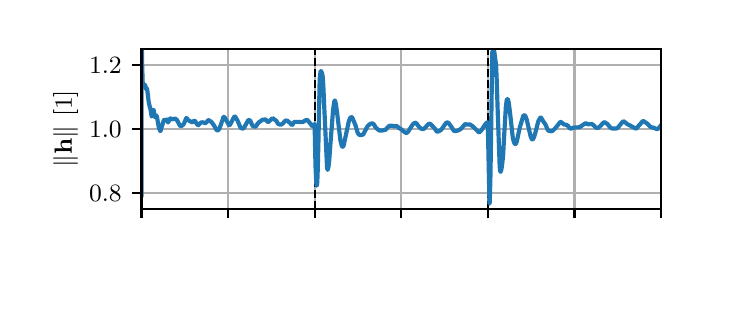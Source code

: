 \begingroup%
\makeatletter%
\begin{pgfpicture}%
\pgfpathrectangle{\pgfpointorigin}{\pgfqpoint{3.39in}{1.356in}}%
\pgfusepath{use as bounding box, clip}%
\begin{pgfscope}%
\pgfsetbuttcap%
\pgfsetmiterjoin%
\definecolor{currentfill}{rgb}{1.0,1.0,1.0}%
\pgfsetfillcolor{currentfill}%
\pgfsetlinewidth{0.0pt}%
\definecolor{currentstroke}{rgb}{1.0,1.0,1.0}%
\pgfsetstrokecolor{currentstroke}%
\pgfsetstrokeopacity{0.0}%
\pgfsetdash{}{0pt}%
\pgfpathmoveto{\pgfqpoint{0.0in}{0.0in}}%
\pgfpathlineto{\pgfqpoint{3.39in}{0.0in}}%
\pgfpathlineto{\pgfqpoint{3.39in}{1.356in}}%
\pgfpathlineto{\pgfqpoint{0.0in}{1.356in}}%
\pgfpathlineto{\pgfqpoint{0.0in}{0.0in}}%
\pgfpathclose%
\pgfusepath{fill}%
\end{pgfscope}%
\begin{pgfscope}%
\pgfsetbuttcap%
\pgfsetmiterjoin%
\definecolor{currentfill}{rgb}{1.0,1.0,1.0}%
\pgfsetfillcolor{currentfill}%
\pgfsetlinewidth{0.0pt}%
\definecolor{currentstroke}{rgb}{0.0,0.0,0.0}%
\pgfsetstrokecolor{currentstroke}%
\pgfsetstrokeopacity{0.0}%
\pgfsetdash{}{0pt}%
\pgfpathmoveto{\pgfqpoint{0.569in}{0.451in}}%
\pgfpathlineto{\pgfqpoint{3.167in}{0.451in}}%
\pgfpathlineto{\pgfqpoint{3.167in}{1.25in}}%
\pgfpathlineto{\pgfqpoint{0.569in}{1.25in}}%
\pgfpathlineto{\pgfqpoint{0.569in}{0.451in}}%
\pgfpathclose%
\pgfusepath{fill}%
\end{pgfscope}%
\begin{pgfscope}%
\pgfpathrectangle{\pgfqpoint{0.569in}{0.451in}}{\pgfqpoint{2.598in}{0.799in}}%
\pgfusepath{clip}%
\pgfsetrectcap%
\pgfsetroundjoin%
\pgfsetlinewidth{0.803pt}%
\definecolor{currentstroke}{rgb}{0.69,0.69,0.69}%
\pgfsetstrokecolor{currentstroke}%
\pgfsetdash{}{0pt}%
\pgfpathmoveto{\pgfqpoint{0.569in}{0.451in}}%
\pgfpathlineto{\pgfqpoint{0.569in}{1.25in}}%
\pgfusepath{stroke}%
\end{pgfscope}%
\begin{pgfscope}%
\pgfsetbuttcap%
\pgfsetroundjoin%
\definecolor{currentfill}{rgb}{0.0,0.0,0.0}%
\pgfsetfillcolor{currentfill}%
\pgfsetlinewidth{0.803pt}%
\definecolor{currentstroke}{rgb}{0.0,0.0,0.0}%
\pgfsetstrokecolor{currentstroke}%
\pgfsetdash{}{0pt}%
\pgfsys@defobject{currentmarker}{\pgfqpoint{0.0in}{-0.049in}}{\pgfqpoint{0.0in}{0.0in}}{%
\pgfpathmoveto{\pgfqpoint{0.0in}{0.0in}}%
\pgfpathlineto{\pgfqpoint{0.0in}{-0.049in}}%
\pgfusepath{stroke,fill}%
}%
\begin{pgfscope}%
\pgfsys@transformshift{0.569in}{0.451in}%
\pgfsys@useobject{currentmarker}{}%
\end{pgfscope}%
\end{pgfscope}%
\begin{pgfscope}%
\pgfpathrectangle{\pgfqpoint{0.569in}{0.451in}}{\pgfqpoint{2.598in}{0.799in}}%
\pgfusepath{clip}%
\pgfsetrectcap%
\pgfsetroundjoin%
\pgfsetlinewidth{0.803pt}%
\definecolor{currentstroke}{rgb}{0.69,0.69,0.69}%
\pgfsetstrokecolor{currentstroke}%
\pgfsetdash{}{0pt}%
\pgfpathmoveto{\pgfqpoint{1.002in}{0.451in}}%
\pgfpathlineto{\pgfqpoint{1.002in}{1.25in}}%
\pgfusepath{stroke}%
\end{pgfscope}%
\begin{pgfscope}%
\pgfsetbuttcap%
\pgfsetroundjoin%
\definecolor{currentfill}{rgb}{0.0,0.0,0.0}%
\pgfsetfillcolor{currentfill}%
\pgfsetlinewidth{0.803pt}%
\definecolor{currentstroke}{rgb}{0.0,0.0,0.0}%
\pgfsetstrokecolor{currentstroke}%
\pgfsetdash{}{0pt}%
\pgfsys@defobject{currentmarker}{\pgfqpoint{0.0in}{-0.049in}}{\pgfqpoint{0.0in}{0.0in}}{%
\pgfpathmoveto{\pgfqpoint{0.0in}{0.0in}}%
\pgfpathlineto{\pgfqpoint{0.0in}{-0.049in}}%
\pgfusepath{stroke,fill}%
}%
\begin{pgfscope}%
\pgfsys@transformshift{1.002in}{0.451in}%
\pgfsys@useobject{currentmarker}{}%
\end{pgfscope}%
\end{pgfscope}%
\begin{pgfscope}%
\pgfpathrectangle{\pgfqpoint{0.569in}{0.451in}}{\pgfqpoint{2.598in}{0.799in}}%
\pgfusepath{clip}%
\pgfsetrectcap%
\pgfsetroundjoin%
\pgfsetlinewidth{0.803pt}%
\definecolor{currentstroke}{rgb}{0.69,0.69,0.69}%
\pgfsetstrokecolor{currentstroke}%
\pgfsetdash{}{0pt}%
\pgfpathmoveto{\pgfqpoint{1.435in}{0.451in}}%
\pgfpathlineto{\pgfqpoint{1.435in}{1.25in}}%
\pgfusepath{stroke}%
\end{pgfscope}%
\begin{pgfscope}%
\pgfsetbuttcap%
\pgfsetroundjoin%
\definecolor{currentfill}{rgb}{0.0,0.0,0.0}%
\pgfsetfillcolor{currentfill}%
\pgfsetlinewidth{0.803pt}%
\definecolor{currentstroke}{rgb}{0.0,0.0,0.0}%
\pgfsetstrokecolor{currentstroke}%
\pgfsetdash{}{0pt}%
\pgfsys@defobject{currentmarker}{\pgfqpoint{0.0in}{-0.049in}}{\pgfqpoint{0.0in}{0.0in}}{%
\pgfpathmoveto{\pgfqpoint{0.0in}{0.0in}}%
\pgfpathlineto{\pgfqpoint{0.0in}{-0.049in}}%
\pgfusepath{stroke,fill}%
}%
\begin{pgfscope}%
\pgfsys@transformshift{1.435in}{0.451in}%
\pgfsys@useobject{currentmarker}{}%
\end{pgfscope}%
\end{pgfscope}%
\begin{pgfscope}%
\pgfpathrectangle{\pgfqpoint{0.569in}{0.451in}}{\pgfqpoint{2.598in}{0.799in}}%
\pgfusepath{clip}%
\pgfsetrectcap%
\pgfsetroundjoin%
\pgfsetlinewidth{0.803pt}%
\definecolor{currentstroke}{rgb}{0.69,0.69,0.69}%
\pgfsetstrokecolor{currentstroke}%
\pgfsetdash{}{0pt}%
\pgfpathmoveto{\pgfqpoint{1.868in}{0.451in}}%
\pgfpathlineto{\pgfqpoint{1.868in}{1.25in}}%
\pgfusepath{stroke}%
\end{pgfscope}%
\begin{pgfscope}%
\pgfsetbuttcap%
\pgfsetroundjoin%
\definecolor{currentfill}{rgb}{0.0,0.0,0.0}%
\pgfsetfillcolor{currentfill}%
\pgfsetlinewidth{0.803pt}%
\definecolor{currentstroke}{rgb}{0.0,0.0,0.0}%
\pgfsetstrokecolor{currentstroke}%
\pgfsetdash{}{0pt}%
\pgfsys@defobject{currentmarker}{\pgfqpoint{0.0in}{-0.049in}}{\pgfqpoint{0.0in}{0.0in}}{%
\pgfpathmoveto{\pgfqpoint{0.0in}{0.0in}}%
\pgfpathlineto{\pgfqpoint{0.0in}{-0.049in}}%
\pgfusepath{stroke,fill}%
}%
\begin{pgfscope}%
\pgfsys@transformshift{1.868in}{0.451in}%
\pgfsys@useobject{currentmarker}{}%
\end{pgfscope}%
\end{pgfscope}%
\begin{pgfscope}%
\pgfpathrectangle{\pgfqpoint{0.569in}{0.451in}}{\pgfqpoint{2.598in}{0.799in}}%
\pgfusepath{clip}%
\pgfsetrectcap%
\pgfsetroundjoin%
\pgfsetlinewidth{0.803pt}%
\definecolor{currentstroke}{rgb}{0.69,0.69,0.69}%
\pgfsetstrokecolor{currentstroke}%
\pgfsetdash{}{0pt}%
\pgfpathmoveto{\pgfqpoint{2.301in}{0.451in}}%
\pgfpathlineto{\pgfqpoint{2.301in}{1.25in}}%
\pgfusepath{stroke}%
\end{pgfscope}%
\begin{pgfscope}%
\pgfsetbuttcap%
\pgfsetroundjoin%
\definecolor{currentfill}{rgb}{0.0,0.0,0.0}%
\pgfsetfillcolor{currentfill}%
\pgfsetlinewidth{0.803pt}%
\definecolor{currentstroke}{rgb}{0.0,0.0,0.0}%
\pgfsetstrokecolor{currentstroke}%
\pgfsetdash{}{0pt}%
\pgfsys@defobject{currentmarker}{\pgfqpoint{0.0in}{-0.049in}}{\pgfqpoint{0.0in}{0.0in}}{%
\pgfpathmoveto{\pgfqpoint{0.0in}{0.0in}}%
\pgfpathlineto{\pgfqpoint{0.0in}{-0.049in}}%
\pgfusepath{stroke,fill}%
}%
\begin{pgfscope}%
\pgfsys@transformshift{2.301in}{0.451in}%
\pgfsys@useobject{currentmarker}{}%
\end{pgfscope}%
\end{pgfscope}%
\begin{pgfscope}%
\pgfpathrectangle{\pgfqpoint{0.569in}{0.451in}}{\pgfqpoint{2.598in}{0.799in}}%
\pgfusepath{clip}%
\pgfsetrectcap%
\pgfsetroundjoin%
\pgfsetlinewidth{0.803pt}%
\definecolor{currentstroke}{rgb}{0.69,0.69,0.69}%
\pgfsetstrokecolor{currentstroke}%
\pgfsetdash{}{0pt}%
\pgfpathmoveto{\pgfqpoint{2.734in}{0.451in}}%
\pgfpathlineto{\pgfqpoint{2.734in}{1.25in}}%
\pgfusepath{stroke}%
\end{pgfscope}%
\begin{pgfscope}%
\pgfsetbuttcap%
\pgfsetroundjoin%
\definecolor{currentfill}{rgb}{0.0,0.0,0.0}%
\pgfsetfillcolor{currentfill}%
\pgfsetlinewidth{0.803pt}%
\definecolor{currentstroke}{rgb}{0.0,0.0,0.0}%
\pgfsetstrokecolor{currentstroke}%
\pgfsetdash{}{0pt}%
\pgfsys@defobject{currentmarker}{\pgfqpoint{0.0in}{-0.049in}}{\pgfqpoint{0.0in}{0.0in}}{%
\pgfpathmoveto{\pgfqpoint{0.0in}{0.0in}}%
\pgfpathlineto{\pgfqpoint{0.0in}{-0.049in}}%
\pgfusepath{stroke,fill}%
}%
\begin{pgfscope}%
\pgfsys@transformshift{2.734in}{0.451in}%
\pgfsys@useobject{currentmarker}{}%
\end{pgfscope}%
\end{pgfscope}%
\begin{pgfscope}%
\pgfpathrectangle{\pgfqpoint{0.569in}{0.451in}}{\pgfqpoint{2.598in}{0.799in}}%
\pgfusepath{clip}%
\pgfsetrectcap%
\pgfsetroundjoin%
\pgfsetlinewidth{0.803pt}%
\definecolor{currentstroke}{rgb}{0.69,0.69,0.69}%
\pgfsetstrokecolor{currentstroke}%
\pgfsetdash{}{0pt}%
\pgfpathmoveto{\pgfqpoint{3.167in}{0.451in}}%
\pgfpathlineto{\pgfqpoint{3.167in}{1.25in}}%
\pgfusepath{stroke}%
\end{pgfscope}%
\begin{pgfscope}%
\pgfsetbuttcap%
\pgfsetroundjoin%
\definecolor{currentfill}{rgb}{0.0,0.0,0.0}%
\pgfsetfillcolor{currentfill}%
\pgfsetlinewidth{0.803pt}%
\definecolor{currentstroke}{rgb}{0.0,0.0,0.0}%
\pgfsetstrokecolor{currentstroke}%
\pgfsetdash{}{0pt}%
\pgfsys@defobject{currentmarker}{\pgfqpoint{0.0in}{-0.049in}}{\pgfqpoint{0.0in}{0.0in}}{%
\pgfpathmoveto{\pgfqpoint{0.0in}{0.0in}}%
\pgfpathlineto{\pgfqpoint{0.0in}{-0.049in}}%
\pgfusepath{stroke,fill}%
}%
\begin{pgfscope}%
\pgfsys@transformshift{3.167in}{0.451in}%
\pgfsys@useobject{currentmarker}{}%
\end{pgfscope}%
\end{pgfscope}%
\begin{pgfscope}%
\pgfpathrectangle{\pgfqpoint{0.569in}{0.451in}}{\pgfqpoint{2.598in}{0.799in}}%
\pgfusepath{clip}%
\pgfsetrectcap%
\pgfsetroundjoin%
\pgfsetlinewidth{0.803pt}%
\definecolor{currentstroke}{rgb}{0.69,0.69,0.69}%
\pgfsetstrokecolor{currentstroke}%
\pgfsetdash{}{0pt}%
\pgfpathmoveto{\pgfqpoint{0.569in}{0.531in}}%
\pgfpathlineto{\pgfqpoint{3.167in}{0.531in}}%
\pgfusepath{stroke}%
\end{pgfscope}%
\begin{pgfscope}%
\pgfsetbuttcap%
\pgfsetroundjoin%
\definecolor{currentfill}{rgb}{0.0,0.0,0.0}%
\pgfsetfillcolor{currentfill}%
\pgfsetlinewidth{0.803pt}%
\definecolor{currentstroke}{rgb}{0.0,0.0,0.0}%
\pgfsetstrokecolor{currentstroke}%
\pgfsetdash{}{0pt}%
\pgfsys@defobject{currentmarker}{\pgfqpoint{-0.049in}{0.0in}}{\pgfqpoint{-0.0in}{0.0in}}{%
\pgfpathmoveto{\pgfqpoint{-0.0in}{0.0in}}%
\pgfpathlineto{\pgfqpoint{-0.049in}{0.0in}}%
\pgfusepath{stroke,fill}%
}%
\begin{pgfscope}%
\pgfsys@transformshift{0.569in}{0.531in}%
\pgfsys@useobject{currentmarker}{}%
\end{pgfscope}%
\end{pgfscope}%
\begin{pgfscope}%
\definecolor{textcolor}{rgb}{0.0,0.0,0.0}%
\pgfsetstrokecolor{textcolor}%
\pgfsetfillcolor{textcolor}%
\pgftext[x=0.307in, y=0.488in, left, base]{\color{textcolor}\rmfamily\fontsize{9.0}{10.8}\selectfont \(\displaystyle {0.8}\)}%
\end{pgfscope}%
\begin{pgfscope}%
\pgfpathrectangle{\pgfqpoint{0.569in}{0.451in}}{\pgfqpoint{2.598in}{0.799in}}%
\pgfusepath{clip}%
\pgfsetrectcap%
\pgfsetroundjoin%
\pgfsetlinewidth{0.803pt}%
\definecolor{currentstroke}{rgb}{0.69,0.69,0.69}%
\pgfsetstrokecolor{currentstroke}%
\pgfsetdash{}{0pt}%
\pgfpathmoveto{\pgfqpoint{0.569in}{0.851in}}%
\pgfpathlineto{\pgfqpoint{3.167in}{0.851in}}%
\pgfusepath{stroke}%
\end{pgfscope}%
\begin{pgfscope}%
\pgfsetbuttcap%
\pgfsetroundjoin%
\definecolor{currentfill}{rgb}{0.0,0.0,0.0}%
\pgfsetfillcolor{currentfill}%
\pgfsetlinewidth{0.803pt}%
\definecolor{currentstroke}{rgb}{0.0,0.0,0.0}%
\pgfsetstrokecolor{currentstroke}%
\pgfsetdash{}{0pt}%
\pgfsys@defobject{currentmarker}{\pgfqpoint{-0.049in}{0.0in}}{\pgfqpoint{-0.0in}{0.0in}}{%
\pgfpathmoveto{\pgfqpoint{-0.0in}{0.0in}}%
\pgfpathlineto{\pgfqpoint{-0.049in}{0.0in}}%
\pgfusepath{stroke,fill}%
}%
\begin{pgfscope}%
\pgfsys@transformshift{0.569in}{0.851in}%
\pgfsys@useobject{currentmarker}{}%
\end{pgfscope}%
\end{pgfscope}%
\begin{pgfscope}%
\definecolor{textcolor}{rgb}{0.0,0.0,0.0}%
\pgfsetstrokecolor{textcolor}%
\pgfsetfillcolor{textcolor}%
\pgftext[x=0.307in, y=0.807in, left, base]{\color{textcolor}\rmfamily\fontsize{9.0}{10.8}\selectfont \(\displaystyle {1.0}\)}%
\end{pgfscope}%
\begin{pgfscope}%
\pgfpathrectangle{\pgfqpoint{0.569in}{0.451in}}{\pgfqpoint{2.598in}{0.799in}}%
\pgfusepath{clip}%
\pgfsetrectcap%
\pgfsetroundjoin%
\pgfsetlinewidth{0.803pt}%
\definecolor{currentstroke}{rgb}{0.69,0.69,0.69}%
\pgfsetstrokecolor{currentstroke}%
\pgfsetdash{}{0pt}%
\pgfpathmoveto{\pgfqpoint{0.569in}{1.17in}}%
\pgfpathlineto{\pgfqpoint{3.167in}{1.17in}}%
\pgfusepath{stroke}%
\end{pgfscope}%
\begin{pgfscope}%
\pgfsetbuttcap%
\pgfsetroundjoin%
\definecolor{currentfill}{rgb}{0.0,0.0,0.0}%
\pgfsetfillcolor{currentfill}%
\pgfsetlinewidth{0.803pt}%
\definecolor{currentstroke}{rgb}{0.0,0.0,0.0}%
\pgfsetstrokecolor{currentstroke}%
\pgfsetdash{}{0pt}%
\pgfsys@defobject{currentmarker}{\pgfqpoint{-0.049in}{0.0in}}{\pgfqpoint{-0.0in}{0.0in}}{%
\pgfpathmoveto{\pgfqpoint{-0.0in}{0.0in}}%
\pgfpathlineto{\pgfqpoint{-0.049in}{0.0in}}%
\pgfusepath{stroke,fill}%
}%
\begin{pgfscope}%
\pgfsys@transformshift{0.569in}{1.17in}%
\pgfsys@useobject{currentmarker}{}%
\end{pgfscope}%
\end{pgfscope}%
\begin{pgfscope}%
\definecolor{textcolor}{rgb}{0.0,0.0,0.0}%
\pgfsetstrokecolor{textcolor}%
\pgfsetfillcolor{textcolor}%
\pgftext[x=0.307in, y=1.127in, left, base]{\color{textcolor}\rmfamily\fontsize{9.0}{10.8}\selectfont \(\displaystyle {1.2}\)}%
\end{pgfscope}%
\begin{pgfscope}%
\definecolor{textcolor}{rgb}{0.0,0.0,0.0}%
\pgfsetstrokecolor{textcolor}%
\pgfsetfillcolor{textcolor}%
\pgftext[x=0.252in,y=0.851in,,bottom,rotate=90.0]{\color{textcolor}\rmfamily\fontsize{9.0}{10.8}\selectfont \(\displaystyle \|\mathbf{h}\|\) [1]}%
\end{pgfscope}%
\begin{pgfscope}%
\pgfpathrectangle{\pgfqpoint{0.569in}{0.451in}}{\pgfqpoint{2.598in}{0.799in}}%
\pgfusepath{clip}%
\pgfsetbuttcap%
\pgfsetroundjoin%
\pgfsetlinewidth{0.753pt}%
\definecolor{currentstroke}{rgb}{0.0,0.0,0.0}%
\pgfsetstrokecolor{currentstroke}%
\pgfsetdash{{2.775pt}{1.2pt}}{0.0pt}%
\pgfpathmoveto{\pgfqpoint{1.435in}{0.451in}}%
\pgfpathlineto{\pgfqpoint{1.435in}{1.25in}}%
\pgfusepath{stroke}%
\end{pgfscope}%
\begin{pgfscope}%
\pgfpathrectangle{\pgfqpoint{0.569in}{0.451in}}{\pgfqpoint{2.598in}{0.799in}}%
\pgfusepath{clip}%
\pgfsetbuttcap%
\pgfsetroundjoin%
\pgfsetlinewidth{0.753pt}%
\definecolor{currentstroke}{rgb}{0.0,0.0,0.0}%
\pgfsetstrokecolor{currentstroke}%
\pgfsetdash{{2.775pt}{1.2pt}}{0.0pt}%
\pgfpathmoveto{\pgfqpoint{2.301in}{0.451in}}%
\pgfpathlineto{\pgfqpoint{2.301in}{1.25in}}%
\pgfusepath{stroke}%
\end{pgfscope}%
\begin{pgfscope}%
\pgfpathrectangle{\pgfqpoint{0.569in}{0.451in}}{\pgfqpoint{2.598in}{0.799in}}%
\pgfusepath{clip}%
\pgfsetrectcap%
\pgfsetroundjoin%
\pgfsetlinewidth{1.506pt}%
\definecolor{currentstroke}{rgb}{0.122,0.467,0.706}%
\pgfsetstrokecolor{currentstroke}%
\pgfsetdash{}{0pt}%
\pgfpathmoveto{\pgfqpoint{0.569in}{0.855in}}%
\pgfpathlineto{\pgfqpoint{0.569in}{0.512in}}%
\pgfpathlineto{\pgfqpoint{0.57in}{1.17in}}%
\pgfpathlineto{\pgfqpoint{0.571in}{1.248in}}%
\pgfpathlineto{\pgfqpoint{0.572in}{1.199in}}%
\pgfpathlineto{\pgfqpoint{0.572in}{1.184in}}%
\pgfpathlineto{\pgfqpoint{0.575in}{1.082in}}%
\pgfpathlineto{\pgfqpoint{0.575in}{1.084in}}%
\pgfpathlineto{\pgfqpoint{0.576in}{1.078in}}%
\pgfpathlineto{\pgfqpoint{0.576in}{1.078in}}%
\pgfpathlineto{\pgfqpoint{0.579in}{1.066in}}%
\pgfpathlineto{\pgfqpoint{0.579in}{1.066in}}%
\pgfpathlineto{\pgfqpoint{0.583in}{1.071in}}%
\pgfpathlineto{\pgfqpoint{0.583in}{1.071in}}%
\pgfpathlineto{\pgfqpoint{0.585in}{1.07in}}%
\pgfpathlineto{\pgfqpoint{0.588in}{1.068in}}%
\pgfpathlineto{\pgfqpoint{0.593in}{1.047in}}%
\pgfpathlineto{\pgfqpoint{0.594in}{1.05in}}%
\pgfpathlineto{\pgfqpoint{0.596in}{1.054in}}%
\pgfpathlineto{\pgfqpoint{0.596in}{1.053in}}%
\pgfpathlineto{\pgfqpoint{0.598in}{1.044in}}%
\pgfpathlineto{\pgfqpoint{0.605in}{0.985in}}%
\pgfpathlineto{\pgfqpoint{0.609in}{0.967in}}%
\pgfpathlineto{\pgfqpoint{0.613in}{0.953in}}%
\pgfpathlineto{\pgfqpoint{0.62in}{0.912in}}%
\pgfpathlineto{\pgfqpoint{0.622in}{0.914in}}%
\pgfpathlineto{\pgfqpoint{0.625in}{0.929in}}%
\pgfpathlineto{\pgfqpoint{0.629in}{0.945in}}%
\pgfpathlineto{\pgfqpoint{0.63in}{0.944in}}%
\pgfpathlineto{\pgfqpoint{0.63in}{0.944in}}%
\pgfpathlineto{\pgfqpoint{0.632in}{0.933in}}%
\pgfpathlineto{\pgfqpoint{0.636in}{0.909in}}%
\pgfpathlineto{\pgfqpoint{0.638in}{0.91in}}%
\pgfpathlineto{\pgfqpoint{0.642in}{0.915in}}%
\pgfpathlineto{\pgfqpoint{0.644in}{0.917in}}%
\pgfpathlineto{\pgfqpoint{0.644in}{0.916in}}%
\pgfpathlineto{\pgfqpoint{0.646in}{0.912in}}%
\pgfpathlineto{\pgfqpoint{0.656in}{0.855in}}%
\pgfpathlineto{\pgfqpoint{0.663in}{0.839in}}%
\pgfpathlineto{\pgfqpoint{0.665in}{0.841in}}%
\pgfpathlineto{\pgfqpoint{0.667in}{0.849in}}%
\pgfpathlineto{\pgfqpoint{0.681in}{0.894in}}%
\pgfpathlineto{\pgfqpoint{0.683in}{0.895in}}%
\pgfpathlineto{\pgfqpoint{0.683in}{0.895in}}%
\pgfpathlineto{\pgfqpoint{0.689in}{0.893in}}%
\pgfpathlineto{\pgfqpoint{0.695in}{0.897in}}%
\pgfpathlineto{\pgfqpoint{0.696in}{0.895in}}%
\pgfpathlineto{\pgfqpoint{0.702in}{0.882in}}%
\pgfpathlineto{\pgfqpoint{0.702in}{0.882in}}%
\pgfpathlineto{\pgfqpoint{0.705in}{0.888in}}%
\pgfpathlineto{\pgfqpoint{0.712in}{0.902in}}%
\pgfpathlineto{\pgfqpoint{0.715in}{0.902in}}%
\pgfpathlineto{\pgfqpoint{0.722in}{0.898in}}%
\pgfpathlineto{\pgfqpoint{0.738in}{0.901in}}%
\pgfpathlineto{\pgfqpoint{0.746in}{0.895in}}%
\pgfpathlineto{\pgfqpoint{0.749in}{0.889in}}%
\pgfpathlineto{\pgfqpoint{0.76in}{0.868in}}%
\pgfpathlineto{\pgfqpoint{0.763in}{0.865in}}%
\pgfpathlineto{\pgfqpoint{0.767in}{0.864in}}%
\pgfpathlineto{\pgfqpoint{0.773in}{0.867in}}%
\pgfpathlineto{\pgfqpoint{0.78in}{0.873in}}%
\pgfpathlineto{\pgfqpoint{0.793in}{0.904in}}%
\pgfpathlineto{\pgfqpoint{0.795in}{0.903in}}%
\pgfpathlineto{\pgfqpoint{0.805in}{0.892in}}%
\pgfpathlineto{\pgfqpoint{0.823in}{0.882in}}%
\pgfpathlineto{\pgfqpoint{0.829in}{0.889in}}%
\pgfpathlineto{\pgfqpoint{0.834in}{0.89in}}%
\pgfpathlineto{\pgfqpoint{0.837in}{0.889in}}%
\pgfpathlineto{\pgfqpoint{0.844in}{0.878in}}%
\pgfpathlineto{\pgfqpoint{0.851in}{0.868in}}%
\pgfpathlineto{\pgfqpoint{0.854in}{0.869in}}%
\pgfpathlineto{\pgfqpoint{0.867in}{0.882in}}%
\pgfpathlineto{\pgfqpoint{0.877in}{0.883in}}%
\pgfpathlineto{\pgfqpoint{0.887in}{0.878in}}%
\pgfpathlineto{\pgfqpoint{0.892in}{0.881in}}%
\pgfpathlineto{\pgfqpoint{0.896in}{0.885in}}%
\pgfpathlineto{\pgfqpoint{0.902in}{0.893in}}%
\pgfpathlineto{\pgfqpoint{0.906in}{0.893in}}%
\pgfpathlineto{\pgfqpoint{0.909in}{0.891in}}%
\pgfpathlineto{\pgfqpoint{0.914in}{0.888in}}%
\pgfpathlineto{\pgfqpoint{0.921in}{0.882in}}%
\pgfpathlineto{\pgfqpoint{0.933in}{0.865in}}%
\pgfpathlineto{\pgfqpoint{0.943in}{0.846in}}%
\pgfpathlineto{\pgfqpoint{0.949in}{0.842in}}%
\pgfpathlineto{\pgfqpoint{0.952in}{0.843in}}%
\pgfpathlineto{\pgfqpoint{0.958in}{0.85in}}%
\pgfpathlineto{\pgfqpoint{0.963in}{0.863in}}%
\pgfpathlineto{\pgfqpoint{0.979in}{0.909in}}%
\pgfpathlineto{\pgfqpoint{0.982in}{0.91in}}%
\pgfpathlineto{\pgfqpoint{0.985in}{0.907in}}%
\pgfpathlineto{\pgfqpoint{1.007in}{0.868in}}%
\pgfpathlineto{\pgfqpoint{1.01in}{0.869in}}%
\pgfpathlineto{\pgfqpoint{1.015in}{0.876in}}%
\pgfpathlineto{\pgfqpoint{1.025in}{0.896in}}%
\pgfpathlineto{\pgfqpoint{1.032in}{0.909in}}%
\pgfpathlineto{\pgfqpoint{1.035in}{0.912in}}%
\pgfpathlineto{\pgfqpoint{1.038in}{0.911in}}%
\pgfpathlineto{\pgfqpoint{1.041in}{0.905in}}%
\pgfpathlineto{\pgfqpoint{1.049in}{0.892in}}%
\pgfpathlineto{\pgfqpoint{1.054in}{0.88in}}%
\pgfpathlineto{\pgfqpoint{1.063in}{0.859in}}%
\pgfpathlineto{\pgfqpoint{1.067in}{0.854in}}%
\pgfpathlineto{\pgfqpoint{1.077in}{0.851in}}%
\pgfpathlineto{\pgfqpoint{1.082in}{0.856in}}%
\pgfpathlineto{\pgfqpoint{1.103in}{0.894in}}%
\pgfpathlineto{\pgfqpoint{1.106in}{0.894in}}%
\pgfpathlineto{\pgfqpoint{1.113in}{0.891in}}%
\pgfpathlineto{\pgfqpoint{1.118in}{0.879in}}%
\pgfpathlineto{\pgfqpoint{1.124in}{0.866in}}%
\pgfpathlineto{\pgfqpoint{1.127in}{0.864in}}%
\pgfpathlineto{\pgfqpoint{1.131in}{0.862in}}%
\pgfpathlineto{\pgfqpoint{1.136in}{0.861in}}%
\pgfpathlineto{\pgfqpoint{1.142in}{0.863in}}%
\pgfpathlineto{\pgfqpoint{1.147in}{0.872in}}%
\pgfpathlineto{\pgfqpoint{1.155in}{0.882in}}%
\pgfpathlineto{\pgfqpoint{1.175in}{0.896in}}%
\pgfpathlineto{\pgfqpoint{1.191in}{0.897in}}%
\pgfpathlineto{\pgfqpoint{1.194in}{0.891in}}%
\pgfpathlineto{\pgfqpoint{1.201in}{0.884in}}%
\pgfpathlineto{\pgfqpoint{1.204in}{0.885in}}%
\pgfpathlineto{\pgfqpoint{1.225in}{0.904in}}%
\pgfpathlineto{\pgfqpoint{1.232in}{0.898in}}%
\pgfpathlineto{\pgfqpoint{1.238in}{0.894in}}%
\pgfpathlineto{\pgfqpoint{1.242in}{0.891in}}%
\pgfpathlineto{\pgfqpoint{1.245in}{0.887in}}%
\pgfpathlineto{\pgfqpoint{1.252in}{0.875in}}%
\pgfpathlineto{\pgfqpoint{1.26in}{0.872in}}%
\pgfpathlineto{\pgfqpoint{1.267in}{0.871in}}%
\pgfpathlineto{\pgfqpoint{1.276in}{0.877in}}%
\pgfpathlineto{\pgfqpoint{1.287in}{0.89in}}%
\pgfpathlineto{\pgfqpoint{1.29in}{0.892in}}%
\pgfpathlineto{\pgfqpoint{1.299in}{0.89in}}%
\pgfpathlineto{\pgfqpoint{1.311in}{0.88in}}%
\pgfpathlineto{\pgfqpoint{1.321in}{0.869in}}%
\pgfpathlineto{\pgfqpoint{1.324in}{0.871in}}%
\pgfpathlineto{\pgfqpoint{1.331in}{0.883in}}%
\pgfpathlineto{\pgfqpoint{1.335in}{0.885in}}%
\pgfpathlineto{\pgfqpoint{1.353in}{0.885in}}%
\pgfpathlineto{\pgfqpoint{1.362in}{0.884in}}%
\pgfpathlineto{\pgfqpoint{1.371in}{0.885in}}%
\pgfpathlineto{\pgfqpoint{1.376in}{0.884in}}%
\pgfpathlineto{\pgfqpoint{1.384in}{0.89in}}%
\pgfpathlineto{\pgfqpoint{1.39in}{0.893in}}%
\pgfpathlineto{\pgfqpoint{1.393in}{0.894in}}%
\pgfpathlineto{\pgfqpoint{1.398in}{0.895in}}%
\pgfpathlineto{\pgfqpoint{1.418in}{0.87in}}%
\pgfpathlineto{\pgfqpoint{1.422in}{0.863in}}%
\pgfpathlineto{\pgfqpoint{1.426in}{0.865in}}%
\pgfpathlineto{\pgfqpoint{1.434in}{0.874in}}%
\pgfpathlineto{\pgfqpoint{1.434in}{0.873in}}%
\pgfpathlineto{\pgfqpoint{1.435in}{0.856in}}%
\pgfpathlineto{\pgfqpoint{1.439in}{0.667in}}%
\pgfpathlineto{\pgfqpoint{1.443in}{0.577in}}%
\pgfpathlineto{\pgfqpoint{1.445in}{0.566in}}%
\pgfpathlineto{\pgfqpoint{1.445in}{0.566in}}%
\pgfpathlineto{\pgfqpoint{1.446in}{0.568in}}%
\pgfpathlineto{\pgfqpoint{1.448in}{0.583in}}%
\pgfpathlineto{\pgfqpoint{1.45in}{0.635in}}%
\pgfpathlineto{\pgfqpoint{1.454in}{0.796in}}%
\pgfpathlineto{\pgfqpoint{1.46in}{1.099in}}%
\pgfpathlineto{\pgfqpoint{1.464in}{1.134in}}%
\pgfpathlineto{\pgfqpoint{1.466in}{1.139in}}%
\pgfpathlineto{\pgfqpoint{1.466in}{1.139in}}%
\pgfpathlineto{\pgfqpoint{1.468in}{1.137in}}%
\pgfpathlineto{\pgfqpoint{1.472in}{1.129in}}%
\pgfpathlineto{\pgfqpoint{1.475in}{1.112in}}%
\pgfpathlineto{\pgfqpoint{1.478in}{1.072in}}%
\pgfpathlineto{\pgfqpoint{1.483in}{0.956in}}%
\pgfpathlineto{\pgfqpoint{1.497in}{0.654in}}%
\pgfpathlineto{\pgfqpoint{1.5in}{0.645in}}%
\pgfpathlineto{\pgfqpoint{1.501in}{0.648in}}%
\pgfpathlineto{\pgfqpoint{1.504in}{0.66in}}%
\pgfpathlineto{\pgfqpoint{1.508in}{0.696in}}%
\pgfpathlineto{\pgfqpoint{1.514in}{0.778in}}%
\pgfpathlineto{\pgfqpoint{1.527in}{0.946in}}%
\pgfpathlineto{\pgfqpoint{1.533in}{0.987in}}%
\pgfpathlineto{\pgfqpoint{1.536in}{0.992in}}%
\pgfpathlineto{\pgfqpoint{1.537in}{0.99in}}%
\pgfpathlineto{\pgfqpoint{1.541in}{0.974in}}%
\pgfpathlineto{\pgfqpoint{1.548in}{0.923in}}%
\pgfpathlineto{\pgfqpoint{1.564in}{0.79in}}%
\pgfpathlineto{\pgfqpoint{1.571in}{0.764in}}%
\pgfpathlineto{\pgfqpoint{1.574in}{0.761in}}%
\pgfpathlineto{\pgfqpoint{1.577in}{0.761in}}%
\pgfpathlineto{\pgfqpoint{1.58in}{0.767in}}%
\pgfpathlineto{\pgfqpoint{1.585in}{0.791in}}%
\pgfpathlineto{\pgfqpoint{1.606in}{0.889in}}%
\pgfpathlineto{\pgfqpoint{1.612in}{0.904in}}%
\pgfpathlineto{\pgfqpoint{1.618in}{0.909in}}%
\pgfpathlineto{\pgfqpoint{1.621in}{0.908in}}%
\pgfpathlineto{\pgfqpoint{1.625in}{0.902in}}%
\pgfpathlineto{\pgfqpoint{1.64in}{0.865in}}%
\pgfpathlineto{\pgfqpoint{1.65in}{0.83in}}%
\pgfpathlineto{\pgfqpoint{1.655in}{0.823in}}%
\pgfpathlineto{\pgfqpoint{1.661in}{0.819in}}%
\pgfpathlineto{\pgfqpoint{1.664in}{0.819in}}%
\pgfpathlineto{\pgfqpoint{1.675in}{0.821in}}%
\pgfpathlineto{\pgfqpoint{1.679in}{0.824in}}%
\pgfpathlineto{\pgfqpoint{1.685in}{0.836in}}%
\pgfpathlineto{\pgfqpoint{1.699in}{0.863in}}%
\pgfpathlineto{\pgfqpoint{1.702in}{0.866in}}%
\pgfpathlineto{\pgfqpoint{1.713in}{0.875in}}%
\pgfpathlineto{\pgfqpoint{1.722in}{0.878in}}%
\pgfpathlineto{\pgfqpoint{1.725in}{0.877in}}%
\pgfpathlineto{\pgfqpoint{1.731in}{0.872in}}%
\pgfpathlineto{\pgfqpoint{1.741in}{0.856in}}%
\pgfpathlineto{\pgfqpoint{1.757in}{0.842in}}%
\pgfpathlineto{\pgfqpoint{1.772in}{0.842in}}%
\pgfpathlineto{\pgfqpoint{1.775in}{0.842in}}%
\pgfpathlineto{\pgfqpoint{1.78in}{0.844in}}%
\pgfpathlineto{\pgfqpoint{1.785in}{0.844in}}%
\pgfpathlineto{\pgfqpoint{1.79in}{0.846in}}%
\pgfpathlineto{\pgfqpoint{1.797in}{0.855in}}%
\pgfpathlineto{\pgfqpoint{1.805in}{0.863in}}%
\pgfpathlineto{\pgfqpoint{1.812in}{0.866in}}%
\pgfpathlineto{\pgfqpoint{1.82in}{0.866in}}%
\pgfpathlineto{\pgfqpoint{1.832in}{0.863in}}%
\pgfpathlineto{\pgfqpoint{1.838in}{0.864in}}%
\pgfpathlineto{\pgfqpoint{1.845in}{0.864in}}%
\pgfpathlineto{\pgfqpoint{1.848in}{0.862in}}%
\pgfpathlineto{\pgfqpoint{1.855in}{0.855in}}%
\pgfpathlineto{\pgfqpoint{1.861in}{0.852in}}%
\pgfpathlineto{\pgfqpoint{1.868in}{0.848in}}%
\pgfpathlineto{\pgfqpoint{1.871in}{0.845in}}%
\pgfpathlineto{\pgfqpoint{1.887in}{0.832in}}%
\pgfpathlineto{\pgfqpoint{1.894in}{0.83in}}%
\pgfpathlineto{\pgfqpoint{1.897in}{0.831in}}%
\pgfpathlineto{\pgfqpoint{1.902in}{0.836in}}%
\pgfpathlineto{\pgfqpoint{1.906in}{0.842in}}%
\pgfpathlineto{\pgfqpoint{1.925in}{0.872in}}%
\pgfpathlineto{\pgfqpoint{1.936in}{0.881in}}%
\pgfpathlineto{\pgfqpoint{1.942in}{0.879in}}%
\pgfpathlineto{\pgfqpoint{1.946in}{0.875in}}%
\pgfpathlineto{\pgfqpoint{1.955in}{0.862in}}%
\pgfpathlineto{\pgfqpoint{1.967in}{0.851in}}%
\pgfpathlineto{\pgfqpoint{1.977in}{0.849in}}%
\pgfpathlineto{\pgfqpoint{1.982in}{0.851in}}%
\pgfpathlineto{\pgfqpoint{1.986in}{0.855in}}%
\pgfpathlineto{\pgfqpoint{1.992in}{0.861in}}%
\pgfpathlineto{\pgfqpoint{1.995in}{0.865in}}%
\pgfpathlineto{\pgfqpoint{2.003in}{0.873in}}%
\pgfpathlineto{\pgfqpoint{2.009in}{0.876in}}%
\pgfpathlineto{\pgfqpoint{2.012in}{0.875in}}%
\pgfpathlineto{\pgfqpoint{2.015in}{0.873in}}%
\pgfpathlineto{\pgfqpoint{2.021in}{0.867in}}%
\pgfpathlineto{\pgfqpoint{2.036in}{0.851in}}%
\pgfpathlineto{\pgfqpoint{2.045in}{0.837in}}%
\pgfpathlineto{\pgfqpoint{2.05in}{0.836in}}%
\pgfpathlineto{\pgfqpoint{2.055in}{0.838in}}%
\pgfpathlineto{\pgfqpoint{2.064in}{0.843in}}%
\pgfpathlineto{\pgfqpoint{2.068in}{0.846in}}%
\pgfpathlineto{\pgfqpoint{2.073in}{0.853in}}%
\pgfpathlineto{\pgfqpoint{2.092in}{0.88in}}%
\pgfpathlineto{\pgfqpoint{2.098in}{0.882in}}%
\pgfpathlineto{\pgfqpoint{2.102in}{0.881in}}%
\pgfpathlineto{\pgfqpoint{2.107in}{0.876in}}%
\pgfpathlineto{\pgfqpoint{2.12in}{0.858in}}%
\pgfpathlineto{\pgfqpoint{2.131in}{0.84in}}%
\pgfpathlineto{\pgfqpoint{2.139in}{0.839in}}%
\pgfpathlineto{\pgfqpoint{2.149in}{0.841in}}%
\pgfpathlineto{\pgfqpoint{2.162in}{0.847in}}%
\pgfpathlineto{\pgfqpoint{2.171in}{0.855in}}%
\pgfpathlineto{\pgfqpoint{2.187in}{0.874in}}%
\pgfpathlineto{\pgfqpoint{2.191in}{0.873in}}%
\pgfpathlineto{\pgfqpoint{2.196in}{0.872in}}%
\pgfpathlineto{\pgfqpoint{2.203in}{0.872in}}%
\pgfpathlineto{\pgfqpoint{2.211in}{0.872in}}%
\pgfpathlineto{\pgfqpoint{2.219in}{0.867in}}%
\pgfpathlineto{\pgfqpoint{2.224in}{0.864in}}%
\pgfpathlineto{\pgfqpoint{2.257in}{0.832in}}%
\pgfpathlineto{\pgfqpoint{2.26in}{0.834in}}%
\pgfpathlineto{\pgfqpoint{2.268in}{0.842in}}%
\pgfpathlineto{\pgfqpoint{2.286in}{0.87in}}%
\pgfpathlineto{\pgfqpoint{2.293in}{0.878in}}%
\pgfpathlineto{\pgfqpoint{2.299in}{0.883in}}%
\pgfpathlineto{\pgfqpoint{2.3in}{0.883in}}%
\pgfpathlineto{\pgfqpoint{2.301in}{0.859in}}%
\pgfpathlineto{\pgfqpoint{2.309in}{0.476in}}%
\pgfpathlineto{\pgfqpoint{2.309in}{0.476in}}%
\pgfpathlineto{\pgfqpoint{2.31in}{0.481in}}%
\pgfpathlineto{\pgfqpoint{2.311in}{0.51in}}%
\pgfpathlineto{\pgfqpoint{2.314in}{0.621in}}%
\pgfpathlineto{\pgfqpoint{2.323in}{1.232in}}%
\pgfpathlineto{\pgfqpoint{2.327in}{1.246in}}%
\pgfpathlineto{\pgfqpoint{2.329in}{1.247in}}%
\pgfpathlineto{\pgfqpoint{2.331in}{1.245in}}%
\pgfpathlineto{\pgfqpoint{2.333in}{1.235in}}%
\pgfpathlineto{\pgfqpoint{2.342in}{1.169in}}%
\pgfpathlineto{\pgfqpoint{2.345in}{1.098in}}%
\pgfpathlineto{\pgfqpoint{2.351in}{0.912in}}%
\pgfpathlineto{\pgfqpoint{2.36in}{0.663in}}%
\pgfpathlineto{\pgfqpoint{2.363in}{0.636in}}%
\pgfpathlineto{\pgfqpoint{2.365in}{0.635in}}%
\pgfpathlineto{\pgfqpoint{2.365in}{0.636in}}%
\pgfpathlineto{\pgfqpoint{2.368in}{0.644in}}%
\pgfpathlineto{\pgfqpoint{2.372in}{0.669in}}%
\pgfpathlineto{\pgfqpoint{2.377in}{0.714in}}%
\pgfpathlineto{\pgfqpoint{2.382in}{0.809in}}%
\pgfpathlineto{\pgfqpoint{2.391in}{0.962in}}%
\pgfpathlineto{\pgfqpoint{2.395in}{0.993in}}%
\pgfpathlineto{\pgfqpoint{2.398in}{0.999in}}%
\pgfpathlineto{\pgfqpoint{2.4in}{0.999in}}%
\pgfpathlineto{\pgfqpoint{2.402in}{0.994in}}%
\pgfpathlineto{\pgfqpoint{2.405in}{0.982in}}%
\pgfpathlineto{\pgfqpoint{2.411in}{0.937in}}%
\pgfpathlineto{\pgfqpoint{2.426in}{0.802in}}%
\pgfpathlineto{\pgfqpoint{2.433in}{0.78in}}%
\pgfpathlineto{\pgfqpoint{2.436in}{0.774in}}%
\pgfpathlineto{\pgfqpoint{2.439in}{0.774in}}%
\pgfpathlineto{\pgfqpoint{2.442in}{0.778in}}%
\pgfpathlineto{\pgfqpoint{2.446in}{0.788in}}%
\pgfpathlineto{\pgfqpoint{2.451in}{0.812in}}%
\pgfpathlineto{\pgfqpoint{2.46in}{0.855in}}%
\pgfpathlineto{\pgfqpoint{2.478in}{0.915in}}%
\pgfpathlineto{\pgfqpoint{2.483in}{0.918in}}%
\pgfpathlineto{\pgfqpoint{2.486in}{0.917in}}%
\pgfpathlineto{\pgfqpoint{2.49in}{0.911in}}%
\pgfpathlineto{\pgfqpoint{2.495in}{0.897in}}%
\pgfpathlineto{\pgfqpoint{2.503in}{0.863in}}%
\pgfpathlineto{\pgfqpoint{2.515in}{0.811in}}%
\pgfpathlineto{\pgfqpoint{2.521in}{0.798in}}%
\pgfpathlineto{\pgfqpoint{2.524in}{0.796in}}%
\pgfpathlineto{\pgfqpoint{2.526in}{0.798in}}%
\pgfpathlineto{\pgfqpoint{2.532in}{0.809in}}%
\pgfpathlineto{\pgfqpoint{2.539in}{0.833in}}%
\pgfpathlineto{\pgfqpoint{2.548in}{0.869in}}%
\pgfpathlineto{\pgfqpoint{2.554in}{0.89in}}%
\pgfpathlineto{\pgfqpoint{2.562in}{0.905in}}%
\pgfpathlineto{\pgfqpoint{2.565in}{0.907in}}%
\pgfpathlineto{\pgfqpoint{2.567in}{0.906in}}%
\pgfpathlineto{\pgfqpoint{2.57in}{0.901in}}%
\pgfpathlineto{\pgfqpoint{2.577in}{0.889in}}%
\pgfpathlineto{\pgfqpoint{2.589in}{0.872in}}%
\pgfpathlineto{\pgfqpoint{2.601in}{0.843in}}%
\pgfpathlineto{\pgfqpoint{2.606in}{0.84in}}%
\pgfpathlineto{\pgfqpoint{2.619in}{0.838in}}%
\pgfpathlineto{\pgfqpoint{2.623in}{0.84in}}%
\pgfpathlineto{\pgfqpoint{2.625in}{0.84in}}%
\pgfpathlineto{\pgfqpoint{2.635in}{0.85in}}%
\pgfpathlineto{\pgfqpoint{2.641in}{0.857in}}%
\pgfpathlineto{\pgfqpoint{2.652in}{0.87in}}%
\pgfpathlineto{\pgfqpoint{2.662in}{0.884in}}%
\pgfpathlineto{\pgfqpoint{2.665in}{0.884in}}%
\pgfpathlineto{\pgfqpoint{2.668in}{0.883in}}%
\pgfpathlineto{\pgfqpoint{2.672in}{0.88in}}%
\pgfpathlineto{\pgfqpoint{2.682in}{0.872in}}%
\pgfpathlineto{\pgfqpoint{2.689in}{0.871in}}%
\pgfpathlineto{\pgfqpoint{2.692in}{0.87in}}%
\pgfpathlineto{\pgfqpoint{2.702in}{0.865in}}%
\pgfpathlineto{\pgfqpoint{2.709in}{0.854in}}%
\pgfpathlineto{\pgfqpoint{2.716in}{0.851in}}%
\pgfpathlineto{\pgfqpoint{2.721in}{0.853in}}%
\pgfpathlineto{\pgfqpoint{2.728in}{0.856in}}%
\pgfpathlineto{\pgfqpoint{2.732in}{0.856in}}%
\pgfpathlineto{\pgfqpoint{2.736in}{0.857in}}%
\pgfpathlineto{\pgfqpoint{2.759in}{0.858in}}%
\pgfpathlineto{\pgfqpoint{2.765in}{0.862in}}%
\pgfpathlineto{\pgfqpoint{2.79in}{0.879in}}%
\pgfpathlineto{\pgfqpoint{2.798in}{0.874in}}%
\pgfpathlineto{\pgfqpoint{2.802in}{0.873in}}%
\pgfpathlineto{\pgfqpoint{2.817in}{0.874in}}%
\pgfpathlineto{\pgfqpoint{2.821in}{0.874in}}%
\pgfpathlineto{\pgfqpoint{2.824in}{0.872in}}%
\pgfpathlineto{\pgfqpoint{2.828in}{0.869in}}%
\pgfpathlineto{\pgfqpoint{2.834in}{0.864in}}%
\pgfpathlineto{\pgfqpoint{2.837in}{0.86in}}%
\pgfpathlineto{\pgfqpoint{2.841in}{0.856in}}%
\pgfpathlineto{\pgfqpoint{2.846in}{0.855in}}%
\pgfpathlineto{\pgfqpoint{2.854in}{0.856in}}%
\pgfpathlineto{\pgfqpoint{2.867in}{0.868in}}%
\pgfpathlineto{\pgfqpoint{2.877in}{0.88in}}%
\pgfpathlineto{\pgfqpoint{2.881in}{0.882in}}%
\pgfpathlineto{\pgfqpoint{2.885in}{0.883in}}%
\pgfpathlineto{\pgfqpoint{2.898in}{0.875in}}%
\pgfpathlineto{\pgfqpoint{2.904in}{0.868in}}%
\pgfpathlineto{\pgfqpoint{2.91in}{0.86in}}%
\pgfpathlineto{\pgfqpoint{2.92in}{0.852in}}%
\pgfpathlineto{\pgfqpoint{2.943in}{0.852in}}%
\pgfpathlineto{\pgfqpoint{2.949in}{0.854in}}%
\pgfpathlineto{\pgfqpoint{2.953in}{0.859in}}%
\pgfpathlineto{\pgfqpoint{2.978in}{0.889in}}%
\pgfpathlineto{\pgfqpoint{2.985in}{0.884in}}%
\pgfpathlineto{\pgfqpoint{2.988in}{0.882in}}%
\pgfpathlineto{\pgfqpoint{2.992in}{0.879in}}%
\pgfpathlineto{\pgfqpoint{2.999in}{0.873in}}%
\pgfpathlineto{\pgfqpoint{3.012in}{0.867in}}%
\pgfpathlineto{\pgfqpoint{3.023in}{0.86in}}%
\pgfpathlineto{\pgfqpoint{3.026in}{0.859in}}%
\pgfpathlineto{\pgfqpoint{3.042in}{0.851in}}%
\pgfpathlineto{\pgfqpoint{3.046in}{0.854in}}%
\pgfpathlineto{\pgfqpoint{3.055in}{0.866in}}%
\pgfpathlineto{\pgfqpoint{3.058in}{0.868in}}%
\pgfpathlineto{\pgfqpoint{3.076in}{0.89in}}%
\pgfpathlineto{\pgfqpoint{3.08in}{0.888in}}%
\pgfpathlineto{\pgfqpoint{3.097in}{0.877in}}%
\pgfpathlineto{\pgfqpoint{3.106in}{0.868in}}%
\pgfpathlineto{\pgfqpoint{3.113in}{0.861in}}%
\pgfpathlineto{\pgfqpoint{3.118in}{0.858in}}%
\pgfpathlineto{\pgfqpoint{3.127in}{0.857in}}%
\pgfpathlineto{\pgfqpoint{3.143in}{0.85in}}%
\pgfpathlineto{\pgfqpoint{3.146in}{0.849in}}%
\pgfpathlineto{\pgfqpoint{3.154in}{0.852in}}%
\pgfpathlineto{\pgfqpoint{3.162in}{0.862in}}%
\pgfpathlineto{\pgfqpoint{3.166in}{0.867in}}%
\pgfpathlineto{\pgfqpoint{3.166in}{0.867in}}%
\pgfusepath{stroke}%
\end{pgfscope}%
\begin{pgfscope}%
\pgfsetrectcap%
\pgfsetmiterjoin%
\pgfsetlinewidth{0.803pt}%
\definecolor{currentstroke}{rgb}{0.0,0.0,0.0}%
\pgfsetstrokecolor{currentstroke}%
\pgfsetdash{}{0pt}%
\pgfpathmoveto{\pgfqpoint{0.569in}{0.451in}}%
\pgfpathlineto{\pgfqpoint{0.569in}{1.25in}}%
\pgfusepath{stroke}%
\end{pgfscope}%
\begin{pgfscope}%
\pgfsetrectcap%
\pgfsetmiterjoin%
\pgfsetlinewidth{0.803pt}%
\definecolor{currentstroke}{rgb}{0.0,0.0,0.0}%
\pgfsetstrokecolor{currentstroke}%
\pgfsetdash{}{0pt}%
\pgfpathmoveto{\pgfqpoint{3.167in}{0.451in}}%
\pgfpathlineto{\pgfqpoint{3.167in}{1.25in}}%
\pgfusepath{stroke}%
\end{pgfscope}%
\begin{pgfscope}%
\pgfsetrectcap%
\pgfsetmiterjoin%
\pgfsetlinewidth{0.803pt}%
\definecolor{currentstroke}{rgb}{0.0,0.0,0.0}%
\pgfsetstrokecolor{currentstroke}%
\pgfsetdash{}{0pt}%
\pgfpathmoveto{\pgfqpoint{0.569in}{0.451in}}%
\pgfpathlineto{\pgfqpoint{3.167in}{0.451in}}%
\pgfusepath{stroke}%
\end{pgfscope}%
\begin{pgfscope}%
\pgfsetrectcap%
\pgfsetmiterjoin%
\pgfsetlinewidth{0.803pt}%
\definecolor{currentstroke}{rgb}{0.0,0.0,0.0}%
\pgfsetstrokecolor{currentstroke}%
\pgfsetdash{}{0pt}%
\pgfpathmoveto{\pgfqpoint{0.569in}{1.25in}}%
\pgfpathlineto{\pgfqpoint{3.167in}{1.25in}}%
\pgfusepath{stroke}%
\end{pgfscope}%
\end{pgfpicture}%
\makeatother%
\endgroup%
